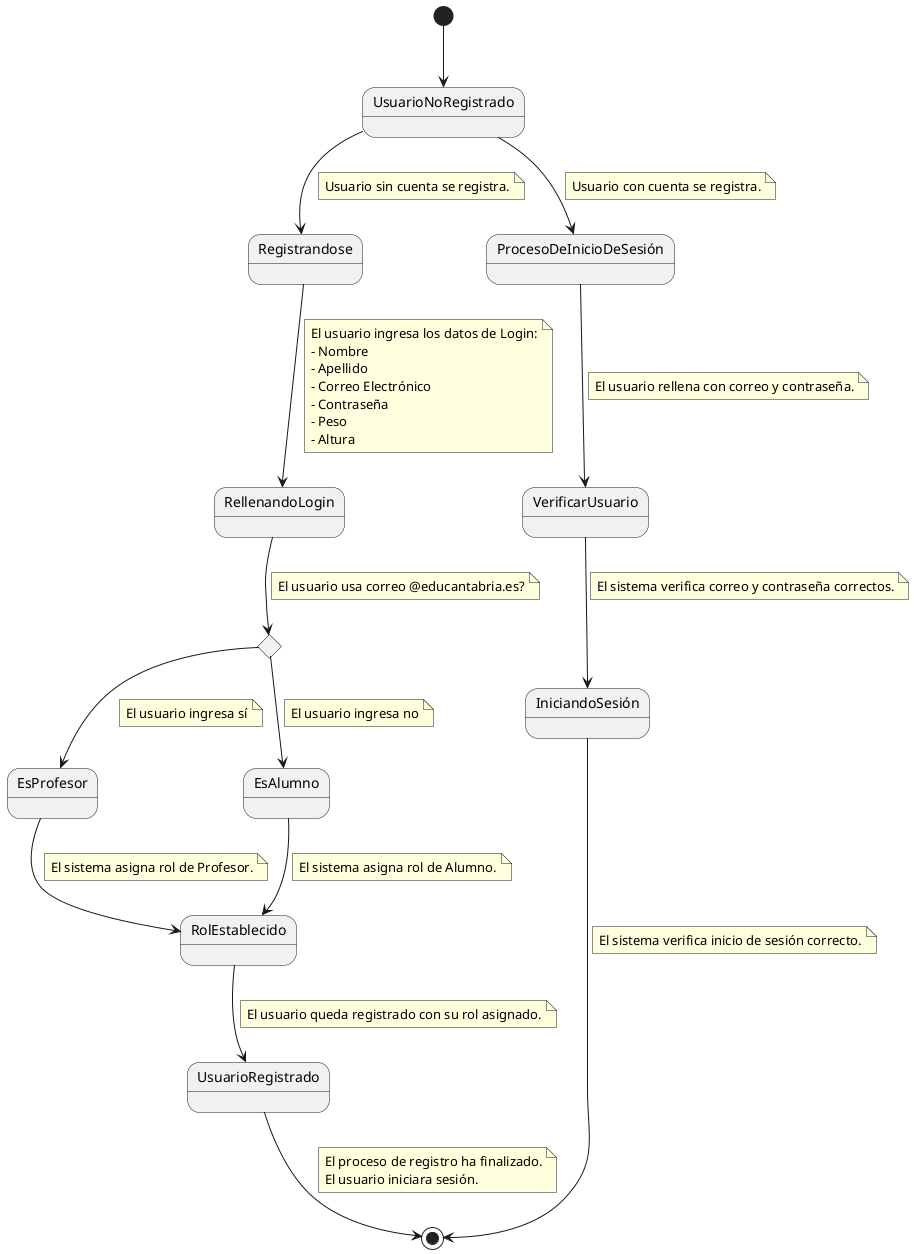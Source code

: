 @startuml

  [*] --> UsuarioNoRegistrado
  UsuarioNoRegistrado --> Registrandose
  note on link
    Usuario sin cuenta se registra.
  end note

  UsuarioNoRegistrado --> ProcesoDeInicioDeSesión
  note on link
    Usuario con cuenta se registra.
  end note

  Registrandose --> RellenandoLogin
  note on link
    El usuario ingresa los datos de Login:
    - Nombre
    - Apellido
    - Correo Electrónico
    - Contraseña
    - Peso
    - Altura
  end note
  
  state rombo <<choice>>
  RellenandoLogin --> rombo
  note on link
    El usuario usa correo @educantabria.es?
  end note
  
  rombo --> EsProfesor
  note on link
    El usuario ingresa sí
  end note
  
  rombo --> EsAlumno
  note on link
    El usuario ingresa no
  end note

  EsAlumno --> RolEstablecido
  note on link
    El sistema asigna rol de Alumno.
  end note
  
  EsProfesor --> RolEstablecido
  note on link
    El sistema asigna rol de Profesor.
  end note
  
  RolEstablecido --> UsuarioRegistrado
  note on link
    El usuario queda registrado con su rol asignado.
  end note
  
  ProcesoDeInicioDeSesión --> VerificarUsuario
  note on link
    El usuario rellena con correo y contraseña.
  end note
  
  VerificarUsuario --> IniciandoSesión
  note on link
    El sistema verifica correo y contraseña correctos.
  end note
  
  IniciandoSesión --> [*]
  note on link
    El sistema verifica inicio de sesión correcto.
  end note

  UsuarioRegistrado --> [*]
  note on link
    El proceso de registro ha finalizado.
    El usuario iniciara sesión.
  end note
  

@enduml
